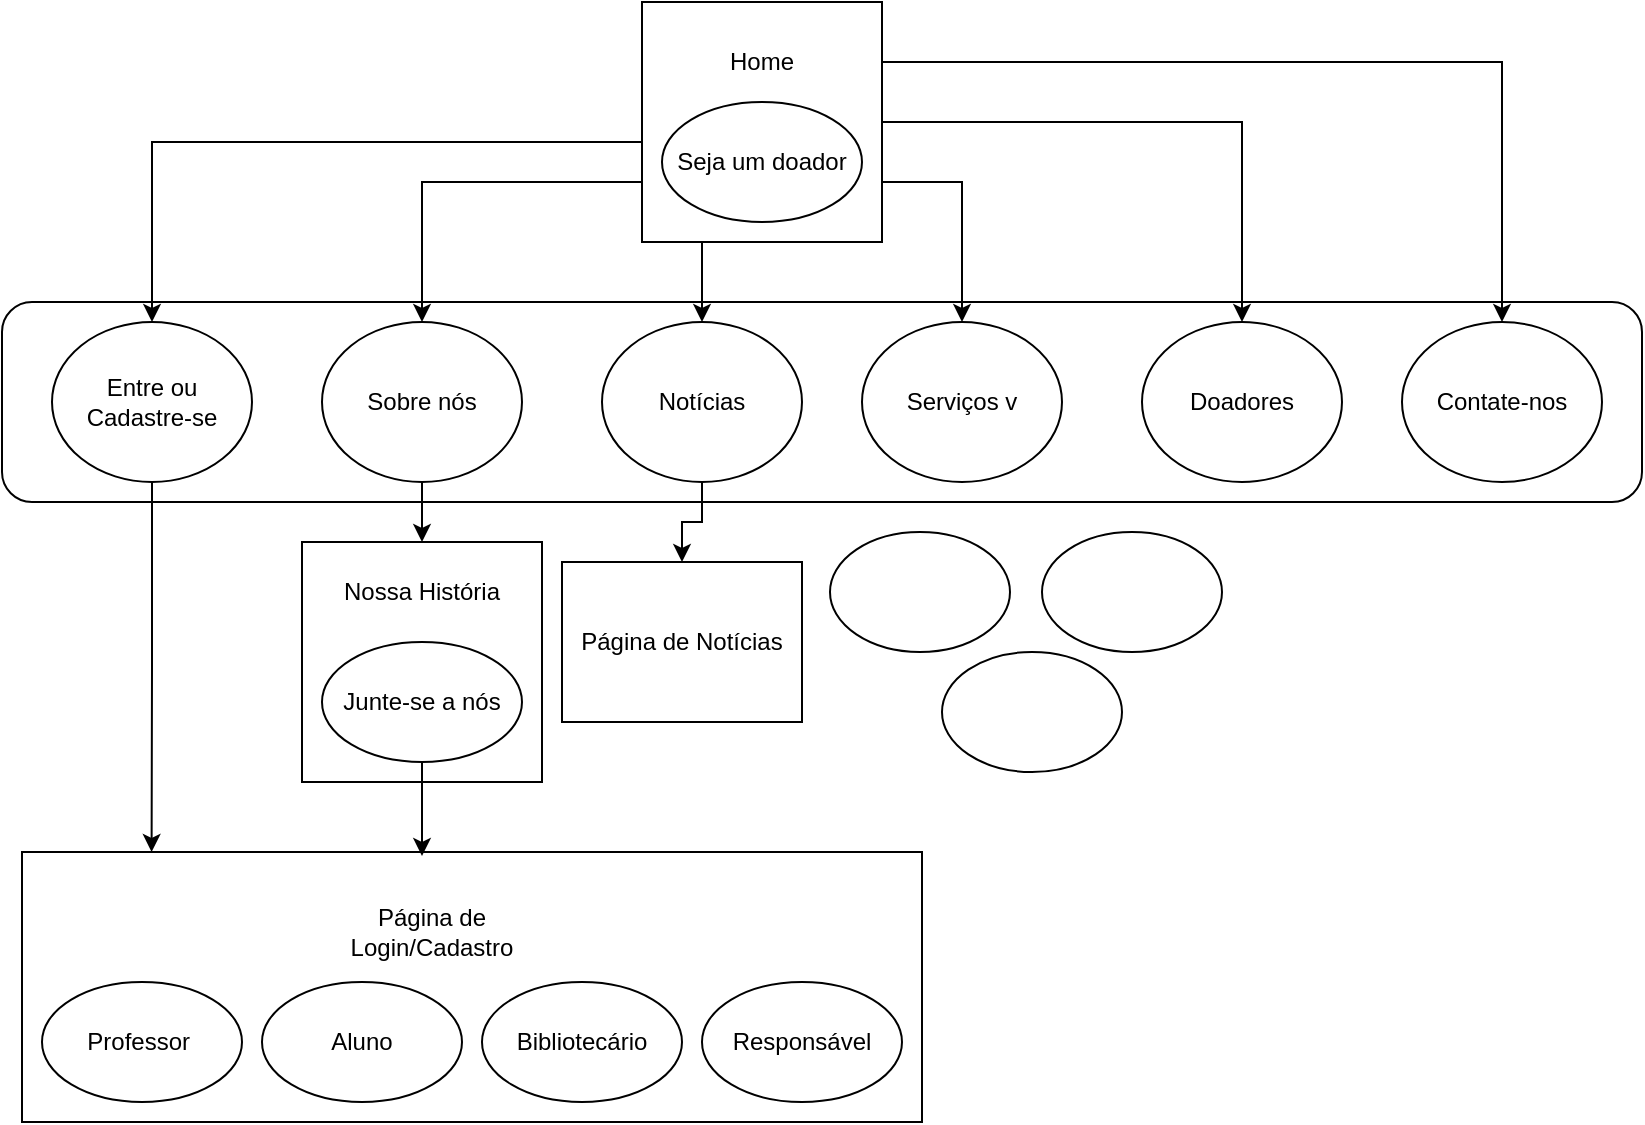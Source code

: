<mxfile version="24.2.0" type="github">
  <diagram name="Página-1" id="F2lvQR6oH-qdqkO3IcIF">
    <mxGraphModel dx="880" dy="508" grid="1" gridSize="10" guides="1" tooltips="1" connect="1" arrows="1" fold="1" page="1" pageScale="1" pageWidth="827" pageHeight="1169" math="0" shadow="0">
      <root>
        <mxCell id="0" />
        <mxCell id="1" parent="0" />
        <mxCell id="_XE2x8_KKv8Ec14LMah_-16" value="" style="rounded=1;whiteSpace=wrap;html=1;" vertex="1" parent="1">
          <mxGeometry y="160" width="820" height="100" as="geometry" />
        </mxCell>
        <mxCell id="_XE2x8_KKv8Ec14LMah_-19" style="edgeStyle=orthogonalEdgeStyle;rounded=0;orthogonalLoop=1;jettySize=auto;html=1;exitX=0;exitY=0.75;exitDx=0;exitDy=0;" edge="1" parent="1" source="_XE2x8_KKv8Ec14LMah_-1" target="_XE2x8_KKv8Ec14LMah_-6">
          <mxGeometry relative="1" as="geometry" />
        </mxCell>
        <mxCell id="_XE2x8_KKv8Ec14LMah_-20" style="edgeStyle=orthogonalEdgeStyle;rounded=0;orthogonalLoop=1;jettySize=auto;html=1;exitX=0.25;exitY=1;exitDx=0;exitDy=0;" edge="1" parent="1" source="_XE2x8_KKv8Ec14LMah_-1" target="_XE2x8_KKv8Ec14LMah_-5">
          <mxGeometry relative="1" as="geometry" />
        </mxCell>
        <mxCell id="_XE2x8_KKv8Ec14LMah_-21" style="edgeStyle=orthogonalEdgeStyle;rounded=0;orthogonalLoop=1;jettySize=auto;html=1;exitX=1;exitY=0.75;exitDx=0;exitDy=0;" edge="1" parent="1" source="_XE2x8_KKv8Ec14LMah_-1" target="_XE2x8_KKv8Ec14LMah_-12">
          <mxGeometry relative="1" as="geometry" />
        </mxCell>
        <mxCell id="_XE2x8_KKv8Ec14LMah_-24" style="edgeStyle=orthogonalEdgeStyle;rounded=0;orthogonalLoop=1;jettySize=auto;html=1;exitX=1;exitY=0.25;exitDx=0;exitDy=0;" edge="1" parent="1" source="_XE2x8_KKv8Ec14LMah_-1" target="_XE2x8_KKv8Ec14LMah_-15">
          <mxGeometry relative="1" as="geometry" />
        </mxCell>
        <mxCell id="_XE2x8_KKv8Ec14LMah_-26" style="edgeStyle=orthogonalEdgeStyle;rounded=0;orthogonalLoop=1;jettySize=auto;html=1;exitX=1;exitY=0.5;exitDx=0;exitDy=0;entryX=0.5;entryY=0;entryDx=0;entryDy=0;" edge="1" parent="1" source="_XE2x8_KKv8Ec14LMah_-1" target="_XE2x8_KKv8Ec14LMah_-13">
          <mxGeometry relative="1" as="geometry" />
        </mxCell>
        <mxCell id="_XE2x8_KKv8Ec14LMah_-1" value="" style="rounded=0;whiteSpace=wrap;html=1;" vertex="1" parent="1">
          <mxGeometry x="320" y="10" width="120" height="120" as="geometry" />
        </mxCell>
        <mxCell id="_XE2x8_KKv8Ec14LMah_-2" value="Home" style="text;html=1;align=center;verticalAlign=middle;whiteSpace=wrap;rounded=0;" vertex="1" parent="1">
          <mxGeometry x="350" y="25" width="60" height="30" as="geometry" />
        </mxCell>
        <mxCell id="_XE2x8_KKv8Ec14LMah_-3" value="" style="rounded=0;whiteSpace=wrap;html=1;" vertex="1" parent="1">
          <mxGeometry x="10" y="435" width="450" height="135" as="geometry" />
        </mxCell>
        <mxCell id="_XE2x8_KKv8Ec14LMah_-4" value="Entre ou Cadastre-se" style="ellipse;whiteSpace=wrap;html=1;" vertex="1" parent="1">
          <mxGeometry x="25" y="170" width="100" height="80" as="geometry" />
        </mxCell>
        <mxCell id="_XE2x8_KKv8Ec14LMah_-50" style="edgeStyle=orthogonalEdgeStyle;rounded=0;orthogonalLoop=1;jettySize=auto;html=1;exitX=0.5;exitY=1;exitDx=0;exitDy=0;entryX=0.5;entryY=0;entryDx=0;entryDy=0;" edge="1" parent="1" source="_XE2x8_KKv8Ec14LMah_-5" target="_XE2x8_KKv8Ec14LMah_-49">
          <mxGeometry relative="1" as="geometry" />
        </mxCell>
        <mxCell id="_XE2x8_KKv8Ec14LMah_-5" value="Notícias" style="ellipse;whiteSpace=wrap;html=1;" vertex="1" parent="1">
          <mxGeometry x="300" y="170" width="100" height="80" as="geometry" />
        </mxCell>
        <mxCell id="_XE2x8_KKv8Ec14LMah_-32" style="edgeStyle=orthogonalEdgeStyle;rounded=0;orthogonalLoop=1;jettySize=auto;html=1;exitX=0.5;exitY=1;exitDx=0;exitDy=0;entryX=0.5;entryY=0;entryDx=0;entryDy=0;" edge="1" parent="1" source="_XE2x8_KKv8Ec14LMah_-6" target="_XE2x8_KKv8Ec14LMah_-28">
          <mxGeometry relative="1" as="geometry" />
        </mxCell>
        <mxCell id="_XE2x8_KKv8Ec14LMah_-6" value="Sobre nós" style="ellipse;whiteSpace=wrap;html=1;" vertex="1" parent="1">
          <mxGeometry x="160" y="170" width="100" height="80" as="geometry" />
        </mxCell>
        <mxCell id="_XE2x8_KKv8Ec14LMah_-7" style="edgeStyle=orthogonalEdgeStyle;rounded=0;orthogonalLoop=1;jettySize=auto;html=1;exitX=0.5;exitY=1;exitDx=0;exitDy=0;" edge="1" parent="1" source="_XE2x8_KKv8Ec14LMah_-2" target="_XE2x8_KKv8Ec14LMah_-2">
          <mxGeometry relative="1" as="geometry" />
        </mxCell>
        <mxCell id="_XE2x8_KKv8Ec14LMah_-8" value="Seja um doador" style="ellipse;whiteSpace=wrap;html=1;" vertex="1" parent="1">
          <mxGeometry x="330" y="60" width="100" height="60" as="geometry" />
        </mxCell>
        <mxCell id="_XE2x8_KKv8Ec14LMah_-12" value="Serviços v" style="ellipse;whiteSpace=wrap;html=1;" vertex="1" parent="1">
          <mxGeometry x="430" y="170" width="100" height="80" as="geometry" />
        </mxCell>
        <mxCell id="_XE2x8_KKv8Ec14LMah_-13" value="Doadores" style="ellipse;whiteSpace=wrap;html=1;" vertex="1" parent="1">
          <mxGeometry x="570" y="170" width="100" height="80" as="geometry" />
        </mxCell>
        <mxCell id="_XE2x8_KKv8Ec14LMah_-15" value="Contate-nos" style="ellipse;whiteSpace=wrap;html=1;" vertex="1" parent="1">
          <mxGeometry x="700" y="170" width="100" height="80" as="geometry" />
        </mxCell>
        <mxCell id="_XE2x8_KKv8Ec14LMah_-17" value="" style="endArrow=classic;html=1;rounded=0;entryX=0.5;entryY=0;entryDx=0;entryDy=0;" edge="1" parent="1" target="_XE2x8_KKv8Ec14LMah_-4">
          <mxGeometry width="50" height="50" relative="1" as="geometry">
            <mxPoint x="320" y="80" as="sourcePoint" />
            <mxPoint x="460" y="140" as="targetPoint" />
            <Array as="points">
              <mxPoint x="310" y="80" />
              <mxPoint x="280" y="80" />
              <mxPoint x="75" y="80" />
            </Array>
          </mxGeometry>
        </mxCell>
        <mxCell id="_XE2x8_KKv8Ec14LMah_-28" value="" style="rounded=0;whiteSpace=wrap;html=1;" vertex="1" parent="1">
          <mxGeometry x="150" y="280" width="120" height="120" as="geometry" />
        </mxCell>
        <mxCell id="_XE2x8_KKv8Ec14LMah_-29" value="Junte-se a nós" style="ellipse;whiteSpace=wrap;html=1;" vertex="1" parent="1">
          <mxGeometry x="160" y="330" width="100" height="60" as="geometry" />
        </mxCell>
        <mxCell id="_XE2x8_KKv8Ec14LMah_-30" value="Nossa História" style="text;html=1;align=center;verticalAlign=middle;whiteSpace=wrap;rounded=0;" vertex="1" parent="1">
          <mxGeometry x="165" y="290" width="90" height="30" as="geometry" />
        </mxCell>
        <mxCell id="_XE2x8_KKv8Ec14LMah_-33" value="Professor&amp;nbsp;" style="ellipse;whiteSpace=wrap;html=1;" vertex="1" parent="1">
          <mxGeometry x="20" y="500" width="100" height="60" as="geometry" />
        </mxCell>
        <mxCell id="_XE2x8_KKv8Ec14LMah_-35" value="Aluno" style="ellipse;whiteSpace=wrap;html=1;" vertex="1" parent="1">
          <mxGeometry x="130" y="500" width="100" height="60" as="geometry" />
        </mxCell>
        <mxCell id="_XE2x8_KKv8Ec14LMah_-36" value="Bibliotecário" style="ellipse;whiteSpace=wrap;html=1;" vertex="1" parent="1">
          <mxGeometry x="240" y="500" width="100" height="60" as="geometry" />
        </mxCell>
        <mxCell id="_XE2x8_KKv8Ec14LMah_-37" value="Responsável" style="ellipse;whiteSpace=wrap;html=1;" vertex="1" parent="1">
          <mxGeometry x="350" y="500" width="100" height="60" as="geometry" />
        </mxCell>
        <mxCell id="_XE2x8_KKv8Ec14LMah_-46" style="edgeStyle=orthogonalEdgeStyle;rounded=0;orthogonalLoop=1;jettySize=auto;html=1;exitX=0.5;exitY=1;exitDx=0;exitDy=0;entryX=0.144;entryY=0;entryDx=0;entryDy=0;entryPerimeter=0;" edge="1" parent="1" source="_XE2x8_KKv8Ec14LMah_-4" target="_XE2x8_KKv8Ec14LMah_-3">
          <mxGeometry relative="1" as="geometry" />
        </mxCell>
        <mxCell id="_XE2x8_KKv8Ec14LMah_-47" style="edgeStyle=orthogonalEdgeStyle;rounded=0;orthogonalLoop=1;jettySize=auto;html=1;exitX=0.5;exitY=1;exitDx=0;exitDy=0;entryX=0.375;entryY=-0.1;entryDx=0;entryDy=0;entryPerimeter=0;" edge="1" parent="1" source="_XE2x8_KKv8Ec14LMah_-29">
          <mxGeometry relative="1" as="geometry">
            <mxPoint x="210" y="437" as="targetPoint" />
          </mxGeometry>
        </mxCell>
        <mxCell id="_XE2x8_KKv8Ec14LMah_-48" value="Página de Login/Cadastro" style="text;html=1;align=center;verticalAlign=middle;whiteSpace=wrap;rounded=0;" vertex="1" parent="1">
          <mxGeometry x="165" y="460" width="100" height="30" as="geometry" />
        </mxCell>
        <mxCell id="_XE2x8_KKv8Ec14LMah_-49" value="Página de Notícias" style="rounded=0;whiteSpace=wrap;html=1;" vertex="1" parent="1">
          <mxGeometry x="280" y="290" width="120" height="80" as="geometry" />
        </mxCell>
        <mxCell id="_XE2x8_KKv8Ec14LMah_-51" value="" style="ellipse;whiteSpace=wrap;html=1;" vertex="1" parent="1">
          <mxGeometry x="414" y="275" width="90" height="60" as="geometry" />
        </mxCell>
        <mxCell id="_XE2x8_KKv8Ec14LMah_-52" value="" style="ellipse;whiteSpace=wrap;html=1;" vertex="1" parent="1">
          <mxGeometry x="520" y="275" width="90" height="60" as="geometry" />
        </mxCell>
        <mxCell id="_XE2x8_KKv8Ec14LMah_-53" value="" style="ellipse;whiteSpace=wrap;html=1;" vertex="1" parent="1">
          <mxGeometry x="470" y="335" width="90" height="60" as="geometry" />
        </mxCell>
      </root>
    </mxGraphModel>
  </diagram>
</mxfile>
